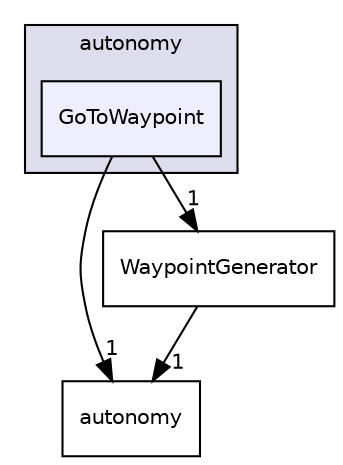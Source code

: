 digraph "/root/scrimmage/scrimmage/include/scrimmage/plugins/autonomy/GoToWaypoint" {
  compound=true
  node [ fontsize="10", fontname="Helvetica"];
  edge [ labelfontsize="10", labelfontname="Helvetica"];
  subgraph clusterdir_5aacfe0deb1b51de3b8a4437197fbda8 {
    graph [ bgcolor="#ddddee", pencolor="black", label="autonomy" fontname="Helvetica", fontsize="10", URL="dir_5aacfe0deb1b51de3b8a4437197fbda8.html"]
  dir_64962d75cbfc748c41e03486bde59633 [shape=box, label="GoToWaypoint", style="filled", fillcolor="#eeeeff", pencolor="black", URL="dir_64962d75cbfc748c41e03486bde59633.html"];
  }
  dir_b3bb4020ef55165afbb203d4dc0e2378 [shape=box label="autonomy" URL="dir_b3bb4020ef55165afbb203d4dc0e2378.html"];
  dir_dbbb056ce417e80aeeedbb6c84ec92be [shape=box label="WaypointGenerator" URL="dir_dbbb056ce417e80aeeedbb6c84ec92be.html"];
  dir_64962d75cbfc748c41e03486bde59633->dir_b3bb4020ef55165afbb203d4dc0e2378 [headlabel="1", labeldistance=1.5 headhref="dir_000034_000006.html"];
  dir_64962d75cbfc748c41e03486bde59633->dir_dbbb056ce417e80aeeedbb6c84ec92be [headlabel="1", labeldistance=1.5 headhref="dir_000034_000056.html"];
  dir_dbbb056ce417e80aeeedbb6c84ec92be->dir_b3bb4020ef55165afbb203d4dc0e2378 [headlabel="1", labeldistance=1.5 headhref="dir_000056_000006.html"];
}
